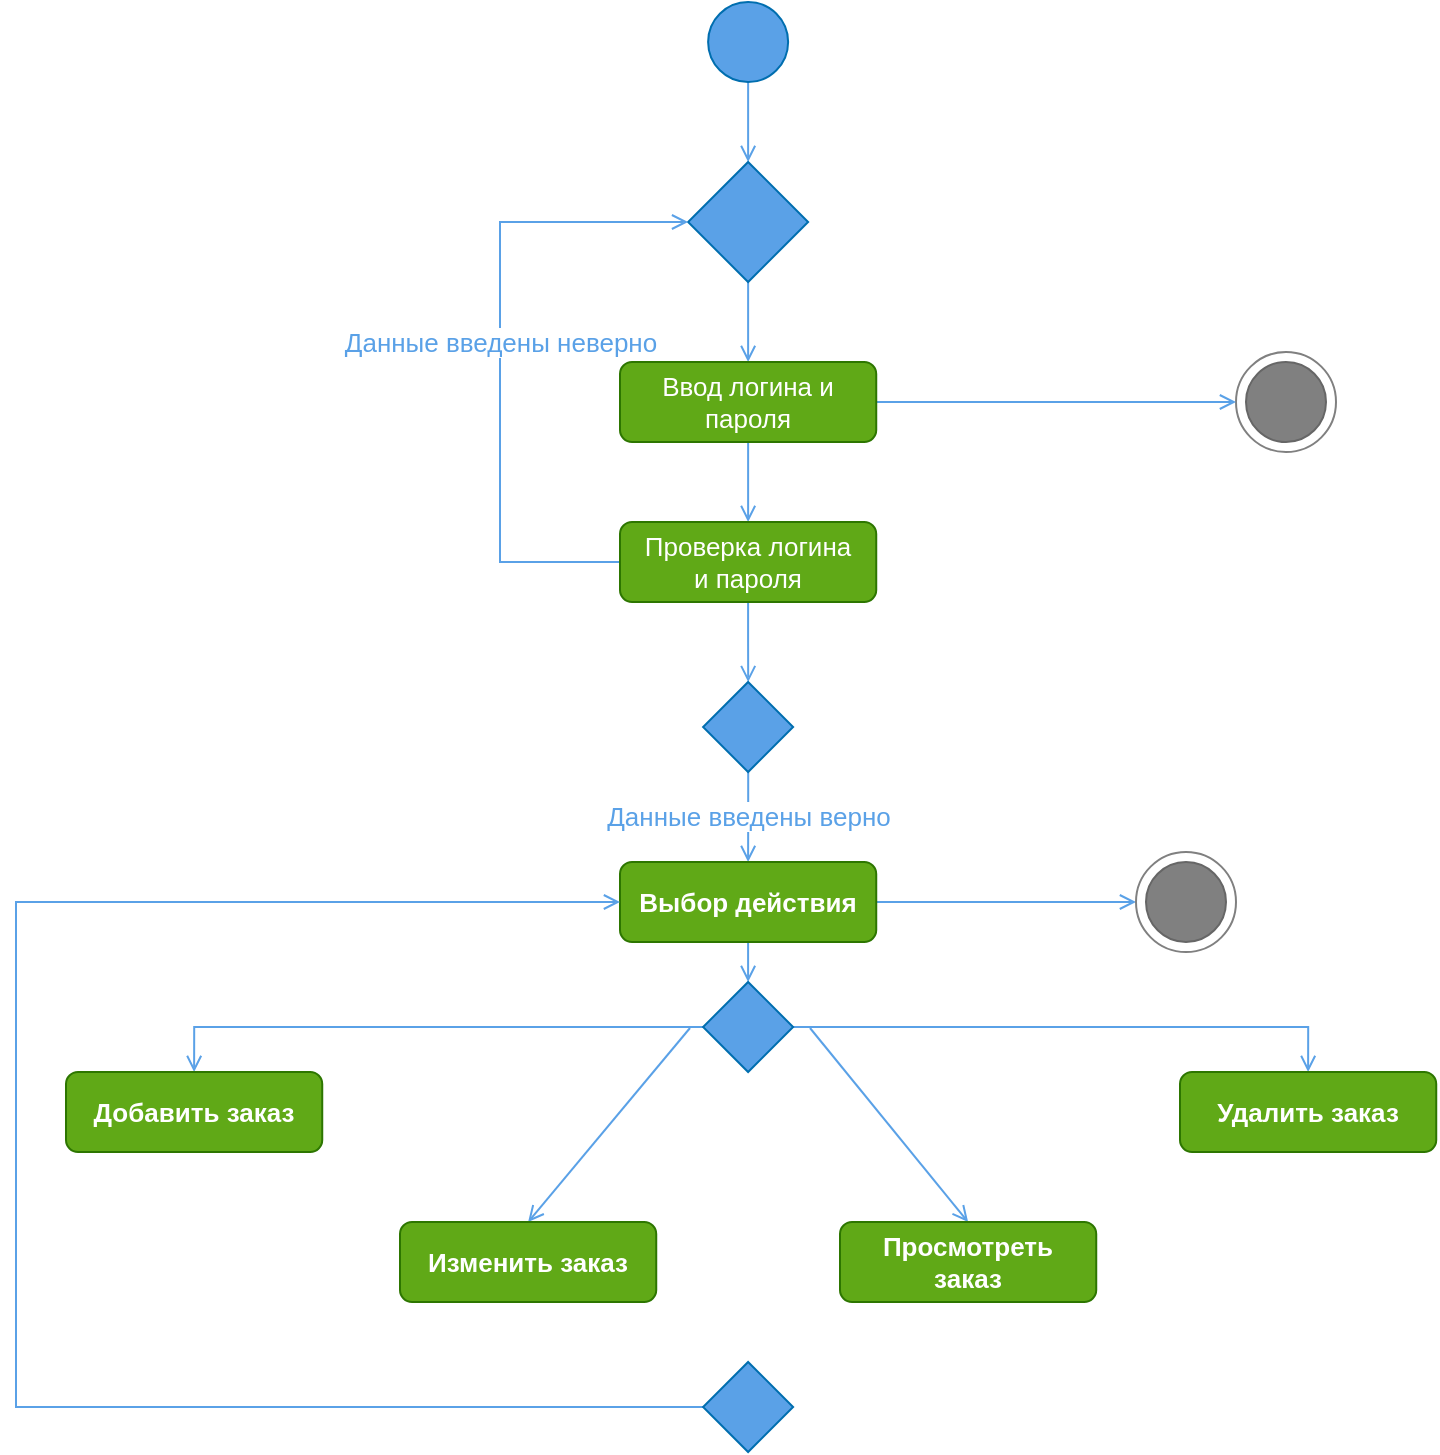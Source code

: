 <mxfile version="24.7.17">
  <diagram name="Страница — 1" id="t-OcKnjfm7QPYweR2BIZ">
    <mxGraphModel dx="1755" dy="616" grid="1" gridSize="10" guides="1" tooltips="1" connect="1" arrows="1" fold="1" page="1" pageScale="1" pageWidth="827" pageHeight="1169" math="0" shadow="0">
      <root>
        <mxCell id="0" />
        <mxCell id="1" parent="0" />
        <mxCell id="XSbwsGw2npq3PLVSzV9x-60" value="" style="group" parent="1" vertex="1" connectable="0">
          <mxGeometry x="-210" y="185" width="50" height="50" as="geometry" />
        </mxCell>
        <mxCell id="XSbwsGw2npq3PLVSzV9x-58" value="" style="ellipse;whiteSpace=wrap;html=1;aspect=fixed;rounded=1;strokeColor=#808080;align=center;verticalAlign=middle;fontFamily=Helvetica;fontSize=13;fontColor=#ffffff;fillColor=none;" parent="XSbwsGw2npq3PLVSzV9x-60" vertex="1">
          <mxGeometry width="50" height="50" as="geometry" />
        </mxCell>
        <mxCell id="XSbwsGw2npq3PLVSzV9x-57" value="" style="ellipse;whiteSpace=wrap;html=1;aspect=fixed;rounded=1;strokeColor=#666666;align=center;verticalAlign=middle;fontFamily=Helvetica;fontSize=13;fillColor=#808080;fontColor=#333333;" parent="XSbwsGw2npq3PLVSzV9x-60" vertex="1">
          <mxGeometry x="5" y="5" width="40" height="40" as="geometry" />
        </mxCell>
        <mxCell id="nqgoJTHgUYAh30s13Cve-3" style="edgeStyle=orthogonalEdgeStyle;shape=connector;rounded=0;orthogonalLoop=1;jettySize=auto;html=1;entryX=0.5;entryY=0;entryDx=0;entryDy=0;strokeColor=#5AA1E7;align=center;verticalAlign=middle;fontFamily=Helvetica;fontSize=13;fontColor=#ffffff;labelBackgroundColor=default;resizable=1;endArrow=open;endFill=0;" edge="1" parent="1" source="nqgoJTHgUYAh30s13Cve-1" target="nqgoJTHgUYAh30s13Cve-2">
          <mxGeometry relative="1" as="geometry" />
        </mxCell>
        <mxCell id="nqgoJTHgUYAh30s13Cve-1" value="" style="ellipse;whiteSpace=wrap;html=1;aspect=fixed;fillColor=#5AA1E7;fontColor=#ffffff;strokeColor=#006EAF;fontSize=13;" vertex="1" parent="1">
          <mxGeometry x="-473.94" y="10" width="40" height="40" as="geometry" />
        </mxCell>
        <mxCell id="nqgoJTHgUYAh30s13Cve-8" style="edgeStyle=orthogonalEdgeStyle;shape=connector;rounded=0;orthogonalLoop=1;jettySize=auto;html=1;entryX=0.5;entryY=0;entryDx=0;entryDy=0;strokeColor=#5AA1E7;align=center;verticalAlign=middle;fontFamily=Helvetica;fontSize=13;fontColor=#ffffff;labelBackgroundColor=default;resizable=1;endArrow=open;endFill=0;" edge="1" parent="1" source="nqgoJTHgUYAh30s13Cve-2" target="nqgoJTHgUYAh30s13Cve-4">
          <mxGeometry relative="1" as="geometry" />
        </mxCell>
        <mxCell id="nqgoJTHgUYAh30s13Cve-2" value="" style="rhombus;whiteSpace=wrap;html=1;fontFamily=Helvetica;fontSize=13;fontColor=#ffffff;labelBackgroundColor=default;fillColor=#5AA1E7;strokeColor=#006EAF;" vertex="1" parent="1">
          <mxGeometry x="-483.94" y="90" width="60" height="60" as="geometry" />
        </mxCell>
        <mxCell id="nqgoJTHgUYAh30s13Cve-7" style="edgeStyle=orthogonalEdgeStyle;shape=connector;rounded=0;orthogonalLoop=1;jettySize=auto;html=1;entryX=0;entryY=0.5;entryDx=0;entryDy=0;strokeColor=#5AA1E7;align=center;verticalAlign=middle;fontFamily=Helvetica;fontSize=13;fontColor=#ffffff;labelBackgroundColor=default;resizable=1;endArrow=open;endFill=0;" edge="1" parent="1" source="nqgoJTHgUYAh30s13Cve-4" target="XSbwsGw2npq3PLVSzV9x-58">
          <mxGeometry relative="1" as="geometry" />
        </mxCell>
        <mxCell id="nqgoJTHgUYAh30s13Cve-10" style="edgeStyle=orthogonalEdgeStyle;shape=connector;rounded=0;orthogonalLoop=1;jettySize=auto;html=1;strokeColor=#5AA1E7;align=center;verticalAlign=middle;fontFamily=Helvetica;fontSize=13;fontColor=#ffffff;labelBackgroundColor=default;resizable=1;endArrow=open;endFill=0;" edge="1" parent="1" source="nqgoJTHgUYAh30s13Cve-4" target="nqgoJTHgUYAh30s13Cve-9">
          <mxGeometry relative="1" as="geometry" />
        </mxCell>
        <mxCell id="nqgoJTHgUYAh30s13Cve-4" value="Ввод логина и пароля" style="rounded=1;whiteSpace=wrap;html=1;fillColor=#60a917;fontColor=#ffffff;strokeColor=#2D7600;fontSize=13;" vertex="1" parent="1">
          <mxGeometry x="-518" y="190" width="128.12" height="40" as="geometry" />
        </mxCell>
        <mxCell id="nqgoJTHgUYAh30s13Cve-11" style="edgeStyle=orthogonalEdgeStyle;shape=connector;rounded=0;orthogonalLoop=1;jettySize=auto;html=1;entryX=0;entryY=0.5;entryDx=0;entryDy=0;strokeColor=#5AA1E7;align=center;verticalAlign=middle;fontFamily=Helvetica;fontSize=13;fontColor=#ffffff;labelBackgroundColor=default;resizable=1;endArrow=open;endFill=0;" edge="1" parent="1" source="nqgoJTHgUYAh30s13Cve-9" target="nqgoJTHgUYAh30s13Cve-2">
          <mxGeometry relative="1" as="geometry">
            <Array as="points">
              <mxPoint x="-578" y="290" />
              <mxPoint x="-578" y="120" />
            </Array>
          </mxGeometry>
        </mxCell>
        <mxCell id="nqgoJTHgUYAh30s13Cve-13" value="Данные введены неверно" style="edgeLabel;html=1;align=center;verticalAlign=middle;resizable=0;points=[];rounded=1;strokeColor=#2D7600;fontFamily=Helvetica;fontSize=13;fontColor=#5AA1E7;fillColor=#60a917;" vertex="1" connectable="0" parent="nqgoJTHgUYAh30s13Cve-11">
          <mxGeometry x="0.053" relative="1" as="geometry">
            <mxPoint as="offset" />
          </mxGeometry>
        </mxCell>
        <mxCell id="nqgoJTHgUYAh30s13Cve-16" style="edgeStyle=orthogonalEdgeStyle;shape=connector;rounded=0;orthogonalLoop=1;jettySize=auto;html=1;strokeColor=#5AA1E7;align=center;verticalAlign=middle;fontFamily=Helvetica;fontSize=13;fontColor=#ffffff;labelBackgroundColor=default;resizable=1;endArrow=open;endFill=0;" edge="1" parent="1" source="nqgoJTHgUYAh30s13Cve-9" target="nqgoJTHgUYAh30s13Cve-14">
          <mxGeometry relative="1" as="geometry" />
        </mxCell>
        <mxCell id="nqgoJTHgUYAh30s13Cve-9" value="Проверка логина&lt;div&gt;и пароля&lt;/div&gt;" style="rounded=1;whiteSpace=wrap;html=1;fillColor=#60a917;fontColor=#ffffff;strokeColor=#2D7600;fontSize=13;" vertex="1" parent="1">
          <mxGeometry x="-518" y="270" width="128.12" height="40" as="geometry" />
        </mxCell>
        <mxCell id="nqgoJTHgUYAh30s13Cve-18" style="edgeStyle=orthogonalEdgeStyle;shape=connector;rounded=0;orthogonalLoop=1;jettySize=auto;html=1;strokeColor=#5AA1E7;align=center;verticalAlign=middle;fontFamily=Helvetica;fontSize=13;fontColor=#ffffff;labelBackgroundColor=default;resizable=1;endArrow=open;endFill=0;" edge="1" parent="1" source="nqgoJTHgUYAh30s13Cve-14" target="nqgoJTHgUYAh30s13Cve-17">
          <mxGeometry relative="1" as="geometry" />
        </mxCell>
        <mxCell id="nqgoJTHgUYAh30s13Cve-19" value="Данные введены верно" style="edgeLabel;html=1;align=center;verticalAlign=middle;resizable=0;points=[];rounded=1;strokeColor=#2D7600;fontFamily=Helvetica;fontSize=13;fontColor=#5AA1E7;fillColor=#60a917;" vertex="1" connectable="0" parent="nqgoJTHgUYAh30s13Cve-18">
          <mxGeometry x="-0.023" relative="1" as="geometry">
            <mxPoint as="offset" />
          </mxGeometry>
        </mxCell>
        <mxCell id="nqgoJTHgUYAh30s13Cve-14" value="" style="rhombus;whiteSpace=wrap;html=1;fontFamily=Helvetica;fontSize=13;fontColor=#ffffff;labelBackgroundColor=default;fillColor=#5AA1E7;strokeColor=#006EAF;" vertex="1" parent="1">
          <mxGeometry x="-476.44" y="350" width="45" height="45" as="geometry" />
        </mxCell>
        <mxCell id="nqgoJTHgUYAh30s13Cve-23" style="edgeStyle=orthogonalEdgeStyle;shape=connector;rounded=0;orthogonalLoop=1;jettySize=auto;html=1;entryX=0;entryY=0.5;entryDx=0;entryDy=0;strokeColor=#5AA1E7;align=center;verticalAlign=middle;fontFamily=Helvetica;fontSize=13;fontColor=#ffffff;labelBackgroundColor=default;resizable=1;endArrow=open;endFill=0;" edge="1" parent="1" source="nqgoJTHgUYAh30s13Cve-17" target="nqgoJTHgUYAh30s13Cve-21">
          <mxGeometry relative="1" as="geometry" />
        </mxCell>
        <mxCell id="nqgoJTHgUYAh30s13Cve-25" style="edgeStyle=orthogonalEdgeStyle;shape=connector;rounded=0;orthogonalLoop=1;jettySize=auto;html=1;entryX=0.5;entryY=0;entryDx=0;entryDy=0;strokeColor=#5AA1E7;align=center;verticalAlign=middle;fontFamily=Helvetica;fontSize=13;fontColor=#ffffff;labelBackgroundColor=default;resizable=1;endArrow=open;endFill=0;" edge="1" parent="1" source="nqgoJTHgUYAh30s13Cve-17" target="nqgoJTHgUYAh30s13Cve-24">
          <mxGeometry relative="1" as="geometry" />
        </mxCell>
        <mxCell id="nqgoJTHgUYAh30s13Cve-17" value="Выбор действия" style="rounded=1;whiteSpace=wrap;html=1;fillColor=#60a917;fontColor=#ffffff;strokeColor=#2D7600;fontSize=13;fontStyle=1" vertex="1" parent="1">
          <mxGeometry x="-518" y="440" width="128.12" height="40" as="geometry" />
        </mxCell>
        <mxCell id="nqgoJTHgUYAh30s13Cve-20" value="" style="group" vertex="1" connectable="0" parent="1">
          <mxGeometry x="-260" y="435" width="50" height="50" as="geometry" />
        </mxCell>
        <mxCell id="nqgoJTHgUYAh30s13Cve-21" value="" style="ellipse;whiteSpace=wrap;html=1;aspect=fixed;rounded=1;strokeColor=#808080;align=center;verticalAlign=middle;fontFamily=Helvetica;fontSize=13;fontColor=#ffffff;fillColor=none;" vertex="1" parent="nqgoJTHgUYAh30s13Cve-20">
          <mxGeometry width="50" height="50" as="geometry" />
        </mxCell>
        <mxCell id="nqgoJTHgUYAh30s13Cve-22" value="" style="ellipse;whiteSpace=wrap;html=1;aspect=fixed;rounded=1;strokeColor=#666666;align=center;verticalAlign=middle;fontFamily=Helvetica;fontSize=13;fillColor=#808080;fontColor=#333333;" vertex="1" parent="nqgoJTHgUYAh30s13Cve-20">
          <mxGeometry x="5" y="5" width="40" height="40" as="geometry" />
        </mxCell>
        <mxCell id="nqgoJTHgUYAh30s13Cve-29" style="shape=connector;rounded=0;orthogonalLoop=1;jettySize=auto;html=1;strokeColor=#5AA1E7;align=center;verticalAlign=middle;fontFamily=Helvetica;fontSize=13;fontColor=#ffffff;labelBackgroundColor=default;resizable=1;endArrow=open;endFill=0;entryX=0.5;entryY=0;entryDx=0;entryDy=0;" edge="1" parent="1" target="nqgoJTHgUYAh30s13Cve-27">
          <mxGeometry relative="1" as="geometry">
            <mxPoint x="-483" y="523" as="sourcePoint" />
          </mxGeometry>
        </mxCell>
        <mxCell id="nqgoJTHgUYAh30s13Cve-31" style="edgeStyle=orthogonalEdgeStyle;shape=connector;rounded=0;orthogonalLoop=1;jettySize=auto;html=1;entryX=0.5;entryY=0;entryDx=0;entryDy=0;strokeColor=#5AA1E7;align=center;verticalAlign=middle;fontFamily=Helvetica;fontSize=13;fontColor=#ffffff;labelBackgroundColor=default;resizable=1;endArrow=open;endFill=0;" edge="1" parent="1" source="nqgoJTHgUYAh30s13Cve-24" target="nqgoJTHgUYAh30s13Cve-30">
          <mxGeometry relative="1" as="geometry" />
        </mxCell>
        <mxCell id="nqgoJTHgUYAh30s13Cve-33" style="edgeStyle=orthogonalEdgeStyle;shape=connector;rounded=0;orthogonalLoop=1;jettySize=auto;html=1;entryX=0.5;entryY=0;entryDx=0;entryDy=0;strokeColor=#5AA1E7;align=center;verticalAlign=middle;fontFamily=Helvetica;fontSize=13;fontColor=#ffffff;labelBackgroundColor=default;resizable=1;endArrow=open;endFill=0;" edge="1" parent="1" source="nqgoJTHgUYAh30s13Cve-24" target="nqgoJTHgUYAh30s13Cve-32">
          <mxGeometry relative="1" as="geometry" />
        </mxCell>
        <mxCell id="nqgoJTHgUYAh30s13Cve-34" style="shape=connector;rounded=0;orthogonalLoop=1;jettySize=auto;html=1;entryX=0.5;entryY=0;entryDx=0;entryDy=0;strokeColor=#5AA1E7;align=center;verticalAlign=middle;fontFamily=Helvetica;fontSize=13;fontColor=#ffffff;labelBackgroundColor=default;resizable=1;endArrow=open;endFill=0;" edge="1" parent="1" target="nqgoJTHgUYAh30s13Cve-26">
          <mxGeometry relative="1" as="geometry">
            <mxPoint x="-423" y="523" as="sourcePoint" />
          </mxGeometry>
        </mxCell>
        <mxCell id="nqgoJTHgUYAh30s13Cve-24" value="" style="rhombus;whiteSpace=wrap;html=1;fontFamily=Helvetica;fontSize=13;fontColor=#ffffff;labelBackgroundColor=default;fillColor=#5AA1E7;strokeColor=#006EAF;" vertex="1" parent="1">
          <mxGeometry x="-476.44" y="500" width="45" height="45" as="geometry" />
        </mxCell>
        <mxCell id="nqgoJTHgUYAh30s13Cve-26" value="Просмотреть&lt;div&gt;заказ&lt;/div&gt;" style="rounded=1;whiteSpace=wrap;html=1;fillColor=#60a917;fontColor=#ffffff;strokeColor=#2D7600;fontSize=13;fontStyle=1" vertex="1" parent="1">
          <mxGeometry x="-408" y="620" width="128.12" height="40" as="geometry" />
        </mxCell>
        <mxCell id="nqgoJTHgUYAh30s13Cve-27" value="Изменить заказ" style="rounded=1;whiteSpace=wrap;html=1;fillColor=#60a917;fontColor=#ffffff;strokeColor=#2D7600;fontSize=13;fontStyle=1" vertex="1" parent="1">
          <mxGeometry x="-628" y="620" width="128.12" height="40" as="geometry" />
        </mxCell>
        <mxCell id="nqgoJTHgUYAh30s13Cve-30" value="Добавить заказ" style="rounded=1;whiteSpace=wrap;html=1;fillColor=#60a917;fontColor=#ffffff;strokeColor=#2D7600;fontSize=13;fontStyle=1" vertex="1" parent="1">
          <mxGeometry x="-795" y="545" width="128.12" height="40" as="geometry" />
        </mxCell>
        <mxCell id="nqgoJTHgUYAh30s13Cve-32" value="&lt;div&gt;Удалить заказ&lt;/div&gt;" style="rounded=1;whiteSpace=wrap;html=1;fillColor=#60a917;fontColor=#ffffff;strokeColor=#2D7600;fontSize=13;fontStyle=1" vertex="1" parent="1">
          <mxGeometry x="-238" y="545" width="128.12" height="40" as="geometry" />
        </mxCell>
        <mxCell id="nqgoJTHgUYAh30s13Cve-36" style="edgeStyle=orthogonalEdgeStyle;shape=connector;rounded=0;orthogonalLoop=1;jettySize=auto;html=1;entryX=0;entryY=0.5;entryDx=0;entryDy=0;strokeColor=#5AA1E7;align=center;verticalAlign=middle;fontFamily=Helvetica;fontSize=13;fontColor=#ffffff;labelBackgroundColor=default;resizable=1;endArrow=open;endFill=0;" edge="1" parent="1" source="nqgoJTHgUYAh30s13Cve-35" target="nqgoJTHgUYAh30s13Cve-17">
          <mxGeometry relative="1" as="geometry">
            <Array as="points">
              <mxPoint x="-820" y="712" />
              <mxPoint x="-820" y="460" />
            </Array>
          </mxGeometry>
        </mxCell>
        <mxCell id="nqgoJTHgUYAh30s13Cve-35" value="" style="rhombus;whiteSpace=wrap;html=1;fontFamily=Helvetica;fontSize=13;fontColor=#ffffff;labelBackgroundColor=default;fillColor=#5AA1E7;strokeColor=#006EAF;" vertex="1" parent="1">
          <mxGeometry x="-476.44" y="690" width="45" height="45" as="geometry" />
        </mxCell>
      </root>
    </mxGraphModel>
  </diagram>
</mxfile>
